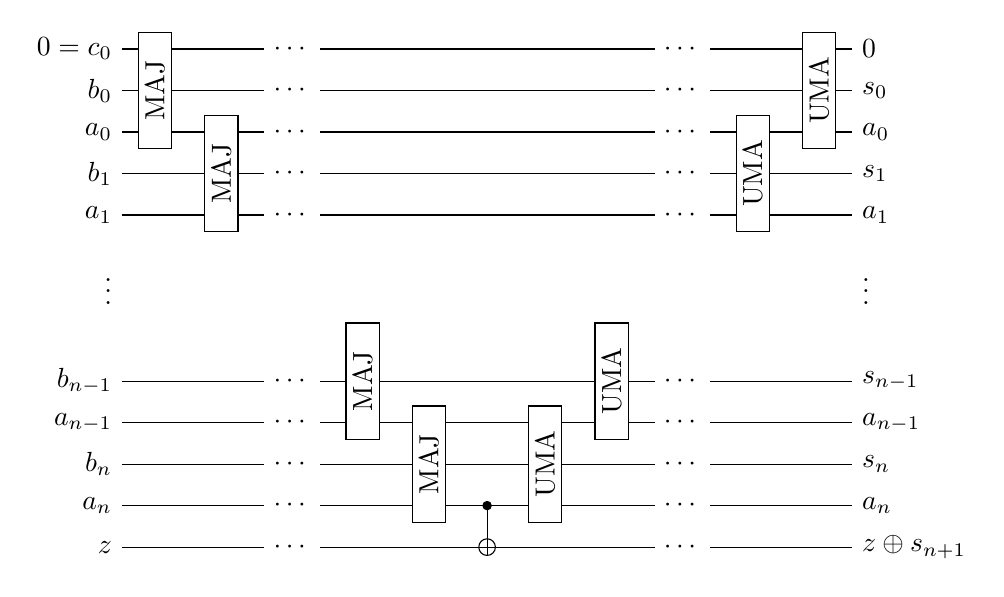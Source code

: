\begin{tikzpicture}[scale=1.0,x=1pt,y=1pt]
\filldraw[color=white] (0.0, -7.5) rectangle (264.0, 187.5);
% Drawing wires
% Line 7: ... W
\draw[color=black] (0.0,90.0) node[anchor=mid east] {$\vdots$};
% Line 13: z W z z\oplus{}s_{n+1}
\draw[color=black] (0.0,0.0) -- (264.0,0.0);
\draw[color=black] (0.0,0.0) node[left] {$z$};
% Line 11: bn W b_n s_n
\draw[color=black] (0.0,30.0) -- (264.0,30.0);
\draw[color=black] (0.0,30.0) node[left] {$b_n$};
% Line 9: bn1 W b_{n-1} s_{n-1}
\draw[color=black] (0.0,60.0) -- (264.0,60.0);
\draw[color=black] (0.0,60.0) node[left] {$b_{n-1}$};
% Line 12: an W a_n a_n
\draw[color=black] (0.0,15.0) -- (264.0,15.0);
\draw[color=black] (0.0,15.0) node[left] {$a_n$};
% Line 5: a1 W a_1 a_1
\draw[color=black] (0.0,120.0) -- (264.0,120.0);
\draw[color=black] (0.0,120.0) node[left] {$a_1$};
% Line 3: a0 W a_0 a_0
\draw[color=black] (0.0,150.0) -- (264.0,150.0);
\draw[color=black] (0.0,150.0) node[left] {$a_0$};
% Line 2: b0 W b_0 s_0
\draw[color=black] (0.0,165.0) -- (264.0,165.0);
\draw[color=black] (0.0,165.0) node[left] {$b_0$};
% Line 4: b1 W b_1 s_1
\draw[color=black] (0.0,135.0) -- (264.0,135.0);
\draw[color=black] (0.0,135.0) node[left] {$b_1$};
% Line 1: c0 W 0=c_0 0
\draw[color=black] (0.0,180.0) -- (264.0,180.0);
\draw[color=black] (0.0,180.0) node[left] {$0=c_0$};
% Line 6: z1 W color=white
\draw[color=white] (0.0,105.0) -- (264.0,105.0);
% Line 8: z2 W color=white
\draw[color=white] (0.0,75.0) -- (264.0,75.0);
% Line 10: an1 W a_{n-1} a_{n-1}
\draw[color=black] (0.0,45.0) -- (264.0,45.0);
\draw[color=black] (0.0,45.0) node[left] {$a_{n-1}$};
% Done with wires; drawing gates
% Line 15: c0 b0 a0 G \rotatebox{90}{MAJ}
\draw (12.0,180.0) -- (12.0,150.0);
\begin{scope}
\draw[fill=white] (12.0, 165.0) +(-45.0:8.485pt and 29.698pt) -- +(45.0:8.485pt and 29.698pt) -- +(135.0:8.485pt and 29.698pt) -- +(225.0:8.485pt and 29.698pt) -- cycle;
\clip (12.0, 165.0) +(-45.0:8.485pt and 29.698pt) -- +(45.0:8.485pt and 29.698pt) -- +(135.0:8.485pt and 29.698pt) -- +(225.0:8.485pt and 29.698pt) -- cycle;
\draw (12.0, 165.0) node {\rotatebox{90}{MAJ}};
\end{scope}
% Line 16: a0 b1 a1 G \rotatebox{90}{MAJ}
\draw (36.0,150.0) -- (36.0,120.0);
\begin{scope}
\draw[fill=white] (36.0, 135.0) +(-45.0:8.485pt and 29.698pt) -- +(45.0:8.485pt and 29.698pt) -- +(135.0:8.485pt and 29.698pt) -- +(225.0:8.485pt and 29.698pt) -- cycle;
\clip (36.0, 135.0) +(-45.0:8.485pt and 29.698pt) -- +(45.0:8.485pt and 29.698pt) -- +(135.0:8.485pt and 29.698pt) -- +(225.0:8.485pt and 29.698pt) -- cycle;
\draw (36.0, 135.0) node {\rotatebox{90}{MAJ}};
\end{scope}
% Line 17: LABEL ...
\draw[color=black] (61.5, 180.0) node [fill=white] {$\cdots$};
\draw[color=black] (61.5, 165.0) node [fill=white] {$\cdots$};
\draw[color=black] (61.5, 150.0) node [fill=white] {$\cdots$};
\draw[color=black] (61.5, 135.0) node [fill=white] {$\cdots$};
\draw[color=black] (61.5, 120.0) node [fill=white] {$\cdots$};
\draw[color=white] (61.5, 105.0) node [fill=white] {$\cdots$};
\draw[color=white] (61.5, 75.0) node [fill=white] {$\cdots$};
\draw[color=black] (61.5, 60.0) node [fill=white] {$\cdots$};
\draw[color=black] (61.5, 45.0) node [fill=white] {$\cdots$};
\draw[color=black] (61.5, 30.0) node [fill=white] {$\cdots$};
\draw[color=black] (61.5, 15.0) node [fill=white] {$\cdots$};
\draw[color=black] (61.5, 0.0) node [fill=white] {$\cdots$};
% Line 18: z2 bn1 an1 G \rotatebox{90}{MAJ}
\draw (87.0,75.0) -- (87.0,45.0);
\begin{scope}
\draw[fill=white] (87.0, 60.0) +(-45.0:8.485pt and 29.698pt) -- +(45.0:8.485pt and 29.698pt) -- +(135.0:8.485pt and 29.698pt) -- +(225.0:8.485pt and 29.698pt) -- cycle;
\clip (87.0, 60.0) +(-45.0:8.485pt and 29.698pt) -- +(45.0:8.485pt and 29.698pt) -- +(135.0:8.485pt and 29.698pt) -- +(225.0:8.485pt and 29.698pt) -- cycle;
\draw (87.0, 60.0) node {\rotatebox{90}{MAJ}};
\end{scope}
% Line 19: an1 bn an G \rotatebox{90}{MAJ}
\draw (111.0,45.0) -- (111.0,15.0);
\begin{scope}
\draw[fill=white] (111.0, 30.0) +(-45.0:8.485pt and 29.698pt) -- +(45.0:8.485pt and 29.698pt) -- +(135.0:8.485pt and 29.698pt) -- +(225.0:8.485pt and 29.698pt) -- cycle;
\clip (111.0, 30.0) +(-45.0:8.485pt and 29.698pt) -- +(45.0:8.485pt and 29.698pt) -- +(135.0:8.485pt and 29.698pt) -- +(225.0:8.485pt and 29.698pt) -- cycle;
\draw (111.0, 30.0) node {\rotatebox{90}{MAJ}};
\end{scope}
% Line 20: +z an
\draw (132.0,15.0) -- (132.0,0.0);
\begin{scope}
\draw[fill=white] (132.0, 0.0) circle(3.0pt);
\clip (132.0, 0.0) circle(3.0pt);
\draw (129.0, 0.0) -- (135.0, 0.0);
\draw (132.0, -3.0) -- (132.0, 3.0);
\end{scope}
\filldraw (132.0, 15.0) circle(1.5pt);
% Line 21: an1 bn an G \rotatebox{90}{UMA}
\draw (153.0,45.0) -- (153.0,15.0);
\begin{scope}
\draw[fill=white] (153.0, 30.0) +(-45.0:8.485pt and 29.698pt) -- +(45.0:8.485pt and 29.698pt) -- +(135.0:8.485pt and 29.698pt) -- +(225.0:8.485pt and 29.698pt) -- cycle;
\clip (153.0, 30.0) +(-45.0:8.485pt and 29.698pt) -- +(45.0:8.485pt and 29.698pt) -- +(135.0:8.485pt and 29.698pt) -- +(225.0:8.485pt and 29.698pt) -- cycle;
\draw (153.0, 30.0) node {\rotatebox{90}{UMA}};
\end{scope}
% Line 22: z2 bn1 an1 G \rotatebox{90}{UMA}
\draw (177.0,75.0) -- (177.0,45.0);
\begin{scope}
\draw[fill=white] (177.0, 60.0) +(-45.0:8.485pt and 29.698pt) -- +(45.0:8.485pt and 29.698pt) -- +(135.0:8.485pt and 29.698pt) -- +(225.0:8.485pt and 29.698pt) -- cycle;
\clip (177.0, 60.0) +(-45.0:8.485pt and 29.698pt) -- +(45.0:8.485pt and 29.698pt) -- +(135.0:8.485pt and 29.698pt) -- +(225.0:8.485pt and 29.698pt) -- cycle;
\draw (177.0, 60.0) node {\rotatebox{90}{UMA}};
\end{scope}
% Line 23: LABEL ...
\draw[color=black] (202.5, 180.0) node [fill=white] {$\cdots$};
\draw[color=black] (202.5, 165.0) node [fill=white] {$\cdots$};
\draw[color=black] (202.5, 150.0) node [fill=white] {$\cdots$};
\draw[color=black] (202.5, 135.0) node [fill=white] {$\cdots$};
\draw[color=black] (202.5, 120.0) node [fill=white] {$\cdots$};
\draw[color=white] (202.5, 105.0) node [fill=white] {$\cdots$};
\draw[color=white] (202.5, 75.0) node [fill=white] {$\cdots$};
\draw[color=black] (202.5, 60.0) node [fill=white] {$\cdots$};
\draw[color=black] (202.5, 45.0) node [fill=white] {$\cdots$};
\draw[color=black] (202.5, 30.0) node [fill=white] {$\cdots$};
\draw[color=black] (202.5, 15.0) node [fill=white] {$\cdots$};
\draw[color=black] (202.5, 0.0) node [fill=white] {$\cdots$};
% Line 24: a0 b1 a1 G \rotatebox{90}{UMA}
\draw (228.0,150.0) -- (228.0,120.0);
\begin{scope}
\draw[fill=white] (228.0, 135.0) +(-45.0:8.485pt and 29.698pt) -- +(45.0:8.485pt and 29.698pt) -- +(135.0:8.485pt and 29.698pt) -- +(225.0:8.485pt and 29.698pt) -- cycle;
\clip (228.0, 135.0) +(-45.0:8.485pt and 29.698pt) -- +(45.0:8.485pt and 29.698pt) -- +(135.0:8.485pt and 29.698pt) -- +(225.0:8.485pt and 29.698pt) -- cycle;
\draw (228.0, 135.0) node {\rotatebox{90}{UMA}};
\end{scope}
% Line 25: c0 b0 a0 G \rotatebox{90}{UMA}
\draw (252.0,180.0) -- (252.0,150.0);
\begin{scope}
\draw[fill=white] (252.0, 165.0) +(-45.0:8.485pt and 29.698pt) -- +(45.0:8.485pt and 29.698pt) -- +(135.0:8.485pt and 29.698pt) -- +(225.0:8.485pt and 29.698pt) -- cycle;
\clip (252.0, 165.0) +(-45.0:8.485pt and 29.698pt) -- +(45.0:8.485pt and 29.698pt) -- +(135.0:8.485pt and 29.698pt) -- +(225.0:8.485pt and 29.698pt) -- cycle;
\draw (252.0, 165.0) node {\rotatebox{90}{UMA}};
\end{scope}
% Done with gates; drawing ending labels
\draw[color=black] (264.0,90.0) node[anchor=mid west] {$\vdots$};
\draw[color=black] (264.0,0.0) node[right] {$z\oplus{}s_{n+1}$};
\draw[color=black] (264.0,30.0) node[right] {$s_n$};
\draw[color=black] (264.0,60.0) node[right] {$s_{n-1}$};
\draw[color=black] (264.0,15.0) node[right] {$a_n$};
\draw[color=black] (264.0,120.0) node[right] {$a_1$};
\draw[color=black] (264.0,150.0) node[right] {$a_0$};
\draw[color=black] (264.0,165.0) node[right] {$s_0$};
\draw[color=black] (264.0,135.0) node[right] {$s_1$};
\draw[color=black] (264.0,180.0) node[right] {$0$};
\draw[color=black] (264.0,45.0) node[right] {$a_{n-1}$};
% Done with ending labels; drawing cut lines and comments
% Done with comments
\end{tikzpicture}
